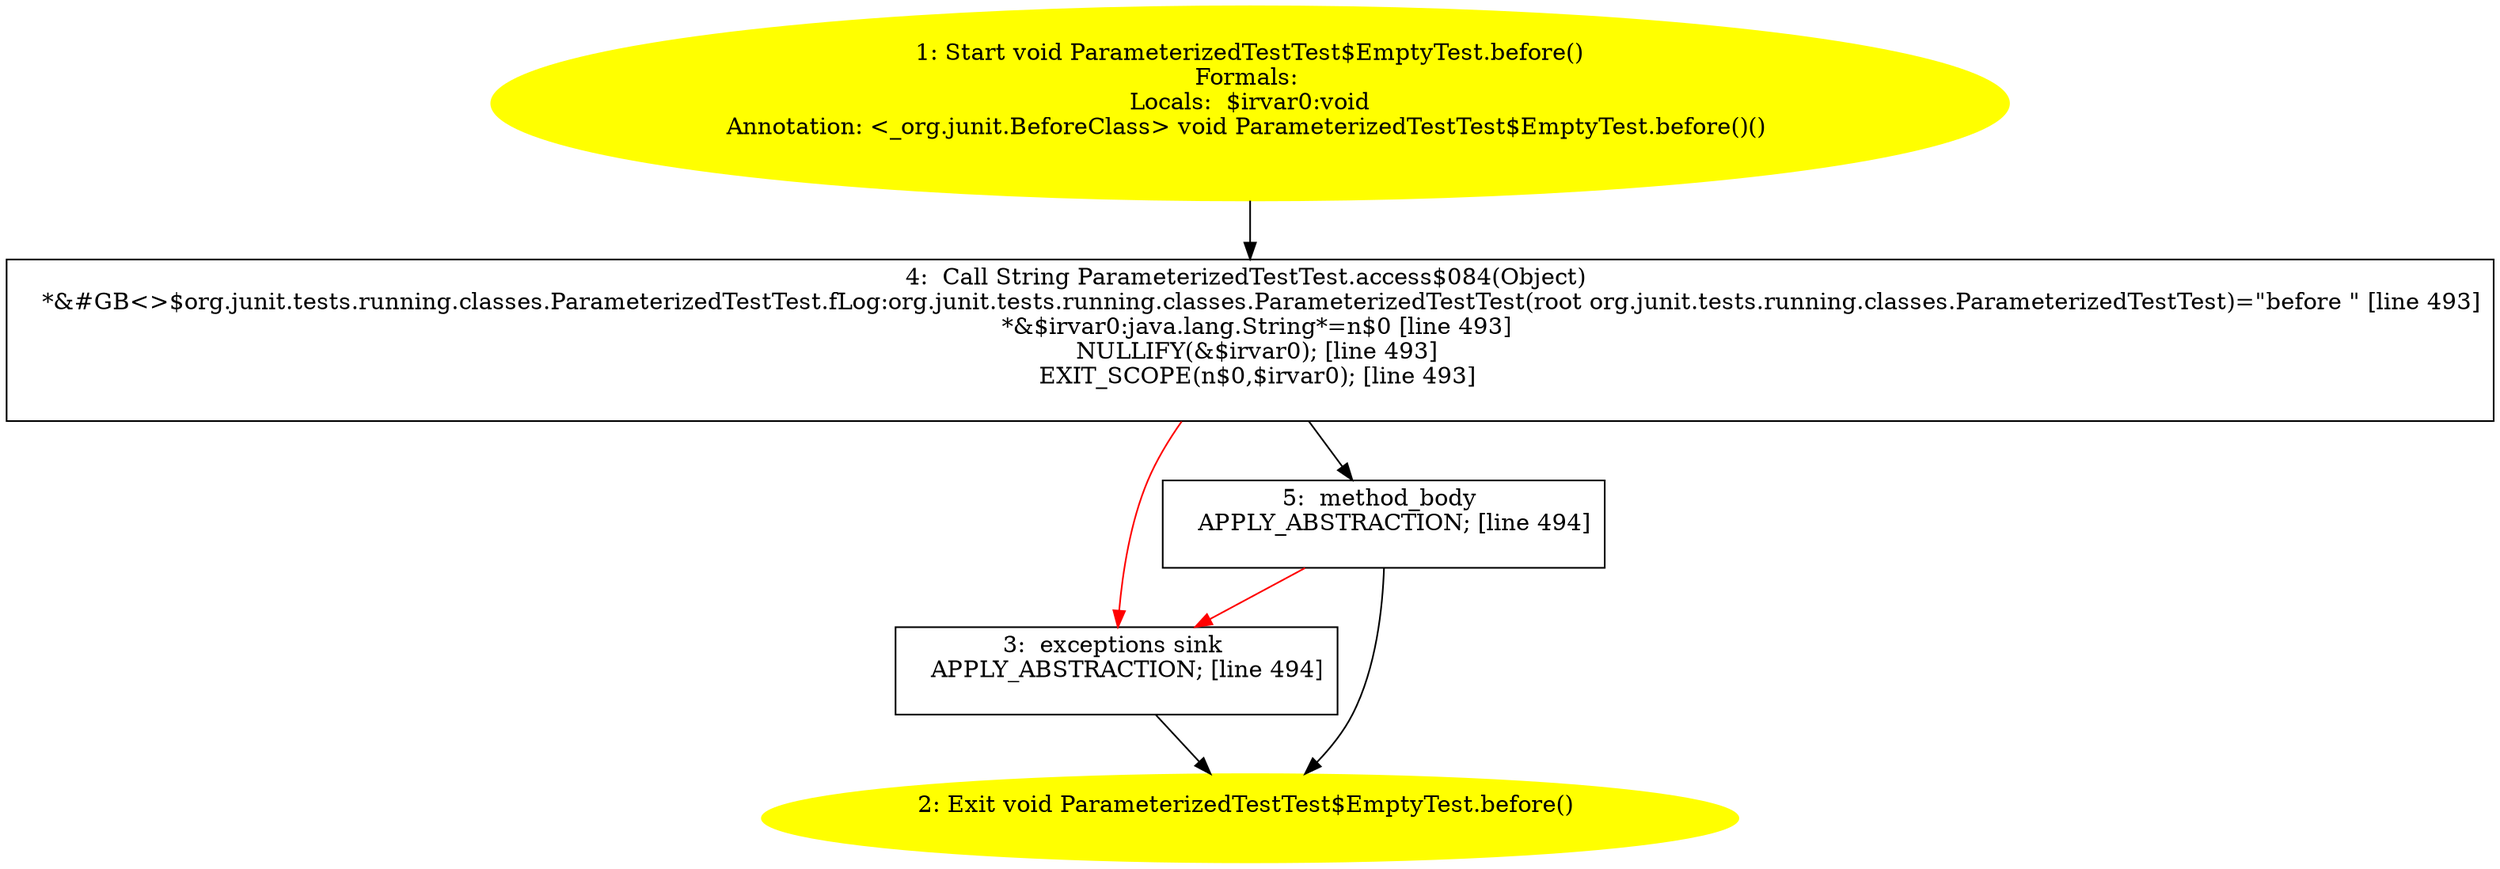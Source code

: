 /* @generated */
digraph cfg {
"org.junit.tests.running.classes.ParameterizedTestTest$EmptyTest.before():void.6ad6f16acdbebeeef34bfebf8194d915_1" [label="1: Start void ParameterizedTestTest$EmptyTest.before()\nFormals: \nLocals:  $irvar0:void\nAnnotation: <_org.junit.BeforeClass> void ParameterizedTestTest$EmptyTest.before()() \n  " color=yellow style=filled]
	

	 "org.junit.tests.running.classes.ParameterizedTestTest$EmptyTest.before():void.6ad6f16acdbebeeef34bfebf8194d915_1" -> "org.junit.tests.running.classes.ParameterizedTestTest$EmptyTest.before():void.6ad6f16acdbebeeef34bfebf8194d915_4" ;
"org.junit.tests.running.classes.ParameterizedTestTest$EmptyTest.before():void.6ad6f16acdbebeeef34bfebf8194d915_2" [label="2: Exit void ParameterizedTestTest$EmptyTest.before() \n  " color=yellow style=filled]
	

"org.junit.tests.running.classes.ParameterizedTestTest$EmptyTest.before():void.6ad6f16acdbebeeef34bfebf8194d915_3" [label="3:  exceptions sink \n   APPLY_ABSTRACTION; [line 494]\n " shape="box"]
	

	 "org.junit.tests.running.classes.ParameterizedTestTest$EmptyTest.before():void.6ad6f16acdbebeeef34bfebf8194d915_3" -> "org.junit.tests.running.classes.ParameterizedTestTest$EmptyTest.before():void.6ad6f16acdbebeeef34bfebf8194d915_2" ;
"org.junit.tests.running.classes.ParameterizedTestTest$EmptyTest.before():void.6ad6f16acdbebeeef34bfebf8194d915_4" [label="4:  Call String ParameterizedTestTest.access$084(Object) \n   *&#GB<>$org.junit.tests.running.classes.ParameterizedTestTest.fLog:org.junit.tests.running.classes.ParameterizedTestTest(root org.junit.tests.running.classes.ParameterizedTestTest)=\"before \" [line 493]\n  *&$irvar0:java.lang.String*=n$0 [line 493]\n  NULLIFY(&$irvar0); [line 493]\n  EXIT_SCOPE(n$0,$irvar0); [line 493]\n " shape="box"]
	

	 "org.junit.tests.running.classes.ParameterizedTestTest$EmptyTest.before():void.6ad6f16acdbebeeef34bfebf8194d915_4" -> "org.junit.tests.running.classes.ParameterizedTestTest$EmptyTest.before():void.6ad6f16acdbebeeef34bfebf8194d915_5" ;
	 "org.junit.tests.running.classes.ParameterizedTestTest$EmptyTest.before():void.6ad6f16acdbebeeef34bfebf8194d915_4" -> "org.junit.tests.running.classes.ParameterizedTestTest$EmptyTest.before():void.6ad6f16acdbebeeef34bfebf8194d915_3" [color="red" ];
"org.junit.tests.running.classes.ParameterizedTestTest$EmptyTest.before():void.6ad6f16acdbebeeef34bfebf8194d915_5" [label="5:  method_body \n   APPLY_ABSTRACTION; [line 494]\n " shape="box"]
	

	 "org.junit.tests.running.classes.ParameterizedTestTest$EmptyTest.before():void.6ad6f16acdbebeeef34bfebf8194d915_5" -> "org.junit.tests.running.classes.ParameterizedTestTest$EmptyTest.before():void.6ad6f16acdbebeeef34bfebf8194d915_2" ;
	 "org.junit.tests.running.classes.ParameterizedTestTest$EmptyTest.before():void.6ad6f16acdbebeeef34bfebf8194d915_5" -> "org.junit.tests.running.classes.ParameterizedTestTest$EmptyTest.before():void.6ad6f16acdbebeeef34bfebf8194d915_3" [color="red" ];
}
